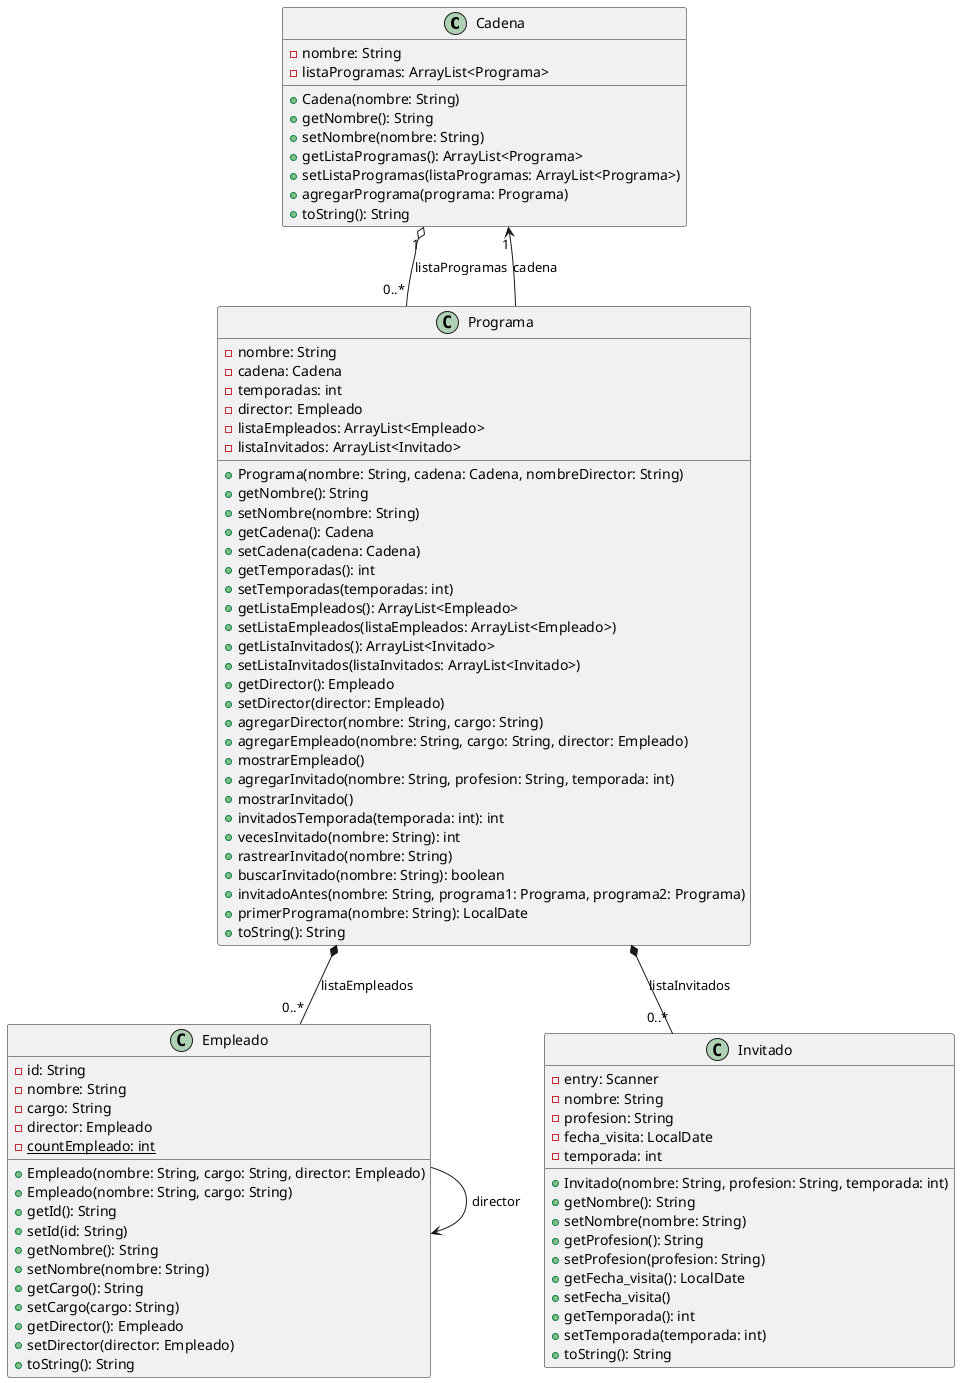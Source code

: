 @startuml
' --------------------
' Definición de Clases
' --------------------

class Cadena {
  - nombre: String
  - listaProgramas: ArrayList<Programa>
  + Cadena(nombre: String)
  + getNombre(): String
  + setNombre(nombre: String)
  + getListaProgramas(): ArrayList<Programa>
  + setListaProgramas(listaProgramas: ArrayList<Programa>)
  + agregarPrograma(programa: Programa)
  + toString(): String
}

class Programa {
  - nombre: String
  - cadena: Cadena
  - temporadas: int
  - director: Empleado
  - listaEmpleados: ArrayList<Empleado>
  - listaInvitados: ArrayList<Invitado>
  + Programa(nombre: String, cadena: Cadena, nombreDirector: String)
  + getNombre(): String
  + setNombre(nombre: String)
  + getCadena(): Cadena
  + setCadena(cadena: Cadena)
  + getTemporadas(): int
  + setTemporadas(temporadas: int)
  + getListaEmpleados(): ArrayList<Empleado>
  + setListaEmpleados(listaEmpleados: ArrayList<Empleado>)
  + getListaInvitados(): ArrayList<Invitado>
  + setListaInvitados(listaInvitados: ArrayList<Invitado>)
  + getDirector(): Empleado
  + setDirector(director: Empleado)
  + agregarDirector(nombre: String, cargo: String)
  + agregarEmpleado(nombre: String, cargo: String, director: Empleado)
  + mostrarEmpleado()
  + agregarInvitado(nombre: String, profesion: String, temporada: int)
  + mostrarInvitado()
  + invitadosTemporada(temporada: int): int
  + vecesInvitado(nombre: String): int
  + rastrearInvitado(nombre: String)
  + buscarInvitado(nombre: String): boolean
  + invitadoAntes(nombre: String, programa1: Programa, programa2: Programa)
  + primerPrograma(nombre: String): LocalDate
  + toString(): String
}

class Empleado {
  - id: String
  - nombre: String
  - cargo: String
  - director: Empleado
  - countEmpleado: int {static}
  + Empleado(nombre: String, cargo: String, director: Empleado)
  + Empleado(nombre: String, cargo: String)
  + getId(): String
  + setId(id: String)
  + getNombre(): String
  + setNombre(nombre: String)
  + getCargo(): String
  + setCargo(cargo: String)
  + getDirector(): Empleado
  + setDirector(director: Empleado)
  + toString(): String
}

class Invitado {
  - entry: Scanner
  - nombre: String
  - profesion: String
  - fecha_visita: LocalDate
  - temporada: int
  + Invitado(nombre: String, profesion: String, temporada: int)
  + getNombre(): String
  + setNombre(nombre: String)
  + getProfesion(): String
  + setProfesion(profesion: String)
  + getFecha_visita(): LocalDate
  + setFecha_visita()
  + getTemporada(): int
  + setTemporada(temporada: int)
  + toString(): String
}

' --------------------
' Relaciones entre Clases
' --------------------

' Cadena tiene una relación de agregación con Programa (bidireccional)
Cadena "1" o-- "0..*" Programa : listaProgramas
Programa --> "1" Cadena : cadena

' Programa contiene a los empleados e invitados (composición)
Programa *-- "0..*" Empleado : listaEmpleados
Programa *-- "0..*" Invitado : listaInvitados

' Un empleado (que no es director) tiene como director a otro empleado
Empleado --> Empleado : director

@enduml
